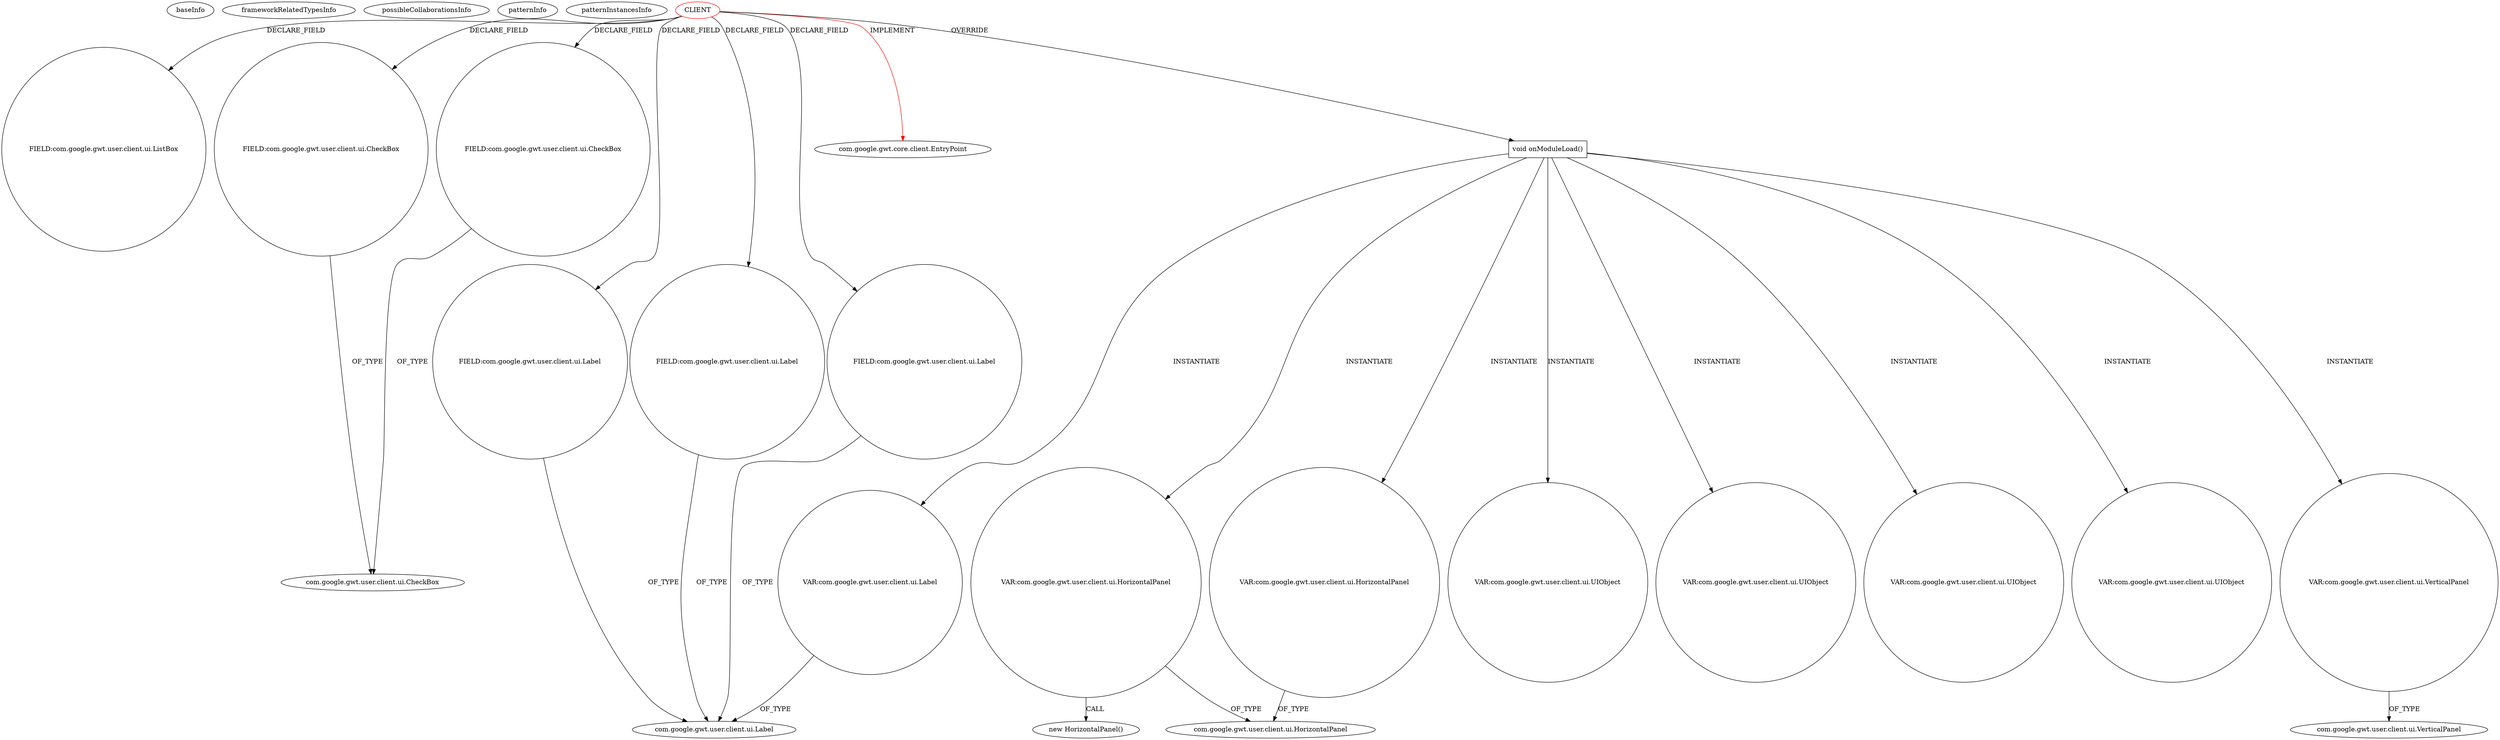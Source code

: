 digraph {
baseInfo[graphId=524,category="pattern",isAnonymous=false,possibleRelation=false]
frameworkRelatedTypesInfo[0="com.google.gwt.core.client.EntryPoint"]
possibleCollaborationsInfo[]
patternInfo[frequency=2.0,patternRootClient=0]
patternInstancesInfo[0="akjava-WebTestMaker~/akjava-WebTestMaker/WebTestMaker-master/src/com/akjava/gwt/webtestmaker/client/WebTestMaker.java~WebTestMaker~655",1="Tok-Erwin~/Tok-Erwin/Erwin-master/src/main/java/erwin/client/Erwin.java~Erwin~388"]
2[label="FIELD:com.google.gwt.user.client.ui.ListBox",vertexType="FIELD_DECLARATION",isFrameworkType=false,shape=circle]
0[label="CLIENT",vertexType="ROOT_CLIENT_CLASS_DECLARATION",isFrameworkType=false,color=red]
10[label="FIELD:com.google.gwt.user.client.ui.CheckBox",vertexType="FIELD_DECLARATION",isFrameworkType=false,shape=circle]
26[label="FIELD:com.google.gwt.user.client.ui.Label",vertexType="FIELD_DECLARATION",isFrameworkType=false,shape=circle]
16[label="FIELD:com.google.gwt.user.client.ui.CheckBox",vertexType="FIELD_DECLARATION",isFrameworkType=false,shape=circle]
22[label="FIELD:com.google.gwt.user.client.ui.Label",vertexType="FIELD_DECLARATION",isFrameworkType=false,shape=circle]
6[label="FIELD:com.google.gwt.user.client.ui.Label",vertexType="FIELD_DECLARATION",isFrameworkType=false,shape=circle]
1[label="com.google.gwt.core.client.EntryPoint",vertexType="FRAMEWORK_INTERFACE_TYPE",isFrameworkType=false]
28[label="void onModuleLoad()",vertexType="OVERRIDING_METHOD_DECLARATION",isFrameworkType=false,shape=box]
300[label="VAR:com.google.gwt.user.client.ui.UIObject",vertexType="VARIABLE_EXPRESION",isFrameworkType=false,shape=circle]
56[label="VAR:com.google.gwt.user.client.ui.UIObject",vertexType="VARIABLE_EXPRESION",isFrameworkType=false,shape=circle]
179[label="VAR:com.google.gwt.user.client.ui.UIObject",vertexType="VARIABLE_EXPRESION",isFrameworkType=false,shape=circle]
166[label="VAR:com.google.gwt.user.client.ui.UIObject",vertexType="VARIABLE_EXPRESION",isFrameworkType=false,shape=circle]
7[label="com.google.gwt.user.client.ui.Label",vertexType="FRAMEWORK_CLASS_TYPE",isFrameworkType=false]
11[label="com.google.gwt.user.client.ui.CheckBox",vertexType="FRAMEWORK_CLASS_TYPE",isFrameworkType=false]
39[label="VAR:com.google.gwt.user.client.ui.VerticalPanel",vertexType="VARIABLE_EXPRESION",isFrameworkType=false,shape=circle]
51[label="VAR:com.google.gwt.user.client.ui.Label",vertexType="VARIABLE_EXPRESION",isFrameworkType=false,shape=circle]
40[label="com.google.gwt.user.client.ui.VerticalPanel",vertexType="FRAMEWORK_CLASS_TYPE",isFrameworkType=false]
251[label="VAR:com.google.gwt.user.client.ui.HorizontalPanel",vertexType="VARIABLE_EXPRESION",isFrameworkType=false,shape=circle]
31[label="com.google.gwt.user.client.ui.HorizontalPanel",vertexType="FRAMEWORK_CLASS_TYPE",isFrameworkType=false]
250[label="new HorizontalPanel()",vertexType="CONSTRUCTOR_CALL",isFrameworkType=false]
77[label="VAR:com.google.gwt.user.client.ui.HorizontalPanel",vertexType="VARIABLE_EXPRESION",isFrameworkType=false,shape=circle]
10->11[label="OF_TYPE"]
51->7[label="OF_TYPE"]
251->31[label="OF_TYPE"]
0->16[label="DECLARE_FIELD"]
28->56[label="INSTANTIATE"]
28->251[label="INSTANTIATE"]
28->179[label="INSTANTIATE"]
39->40[label="OF_TYPE"]
251->250[label="CALL"]
77->31[label="OF_TYPE"]
0->2[label="DECLARE_FIELD"]
28->51[label="INSTANTIATE"]
26->7[label="OF_TYPE"]
6->7[label="OF_TYPE"]
28->77[label="INSTANTIATE"]
0->10[label="DECLARE_FIELD"]
0->28[label="OVERRIDE"]
22->7[label="OF_TYPE"]
0->26[label="DECLARE_FIELD"]
28->39[label="INSTANTIATE"]
0->22[label="DECLARE_FIELD"]
16->11[label="OF_TYPE"]
28->166[label="INSTANTIATE"]
28->300[label="INSTANTIATE"]
0->6[label="DECLARE_FIELD"]
0->1[label="IMPLEMENT",color=red]
}
